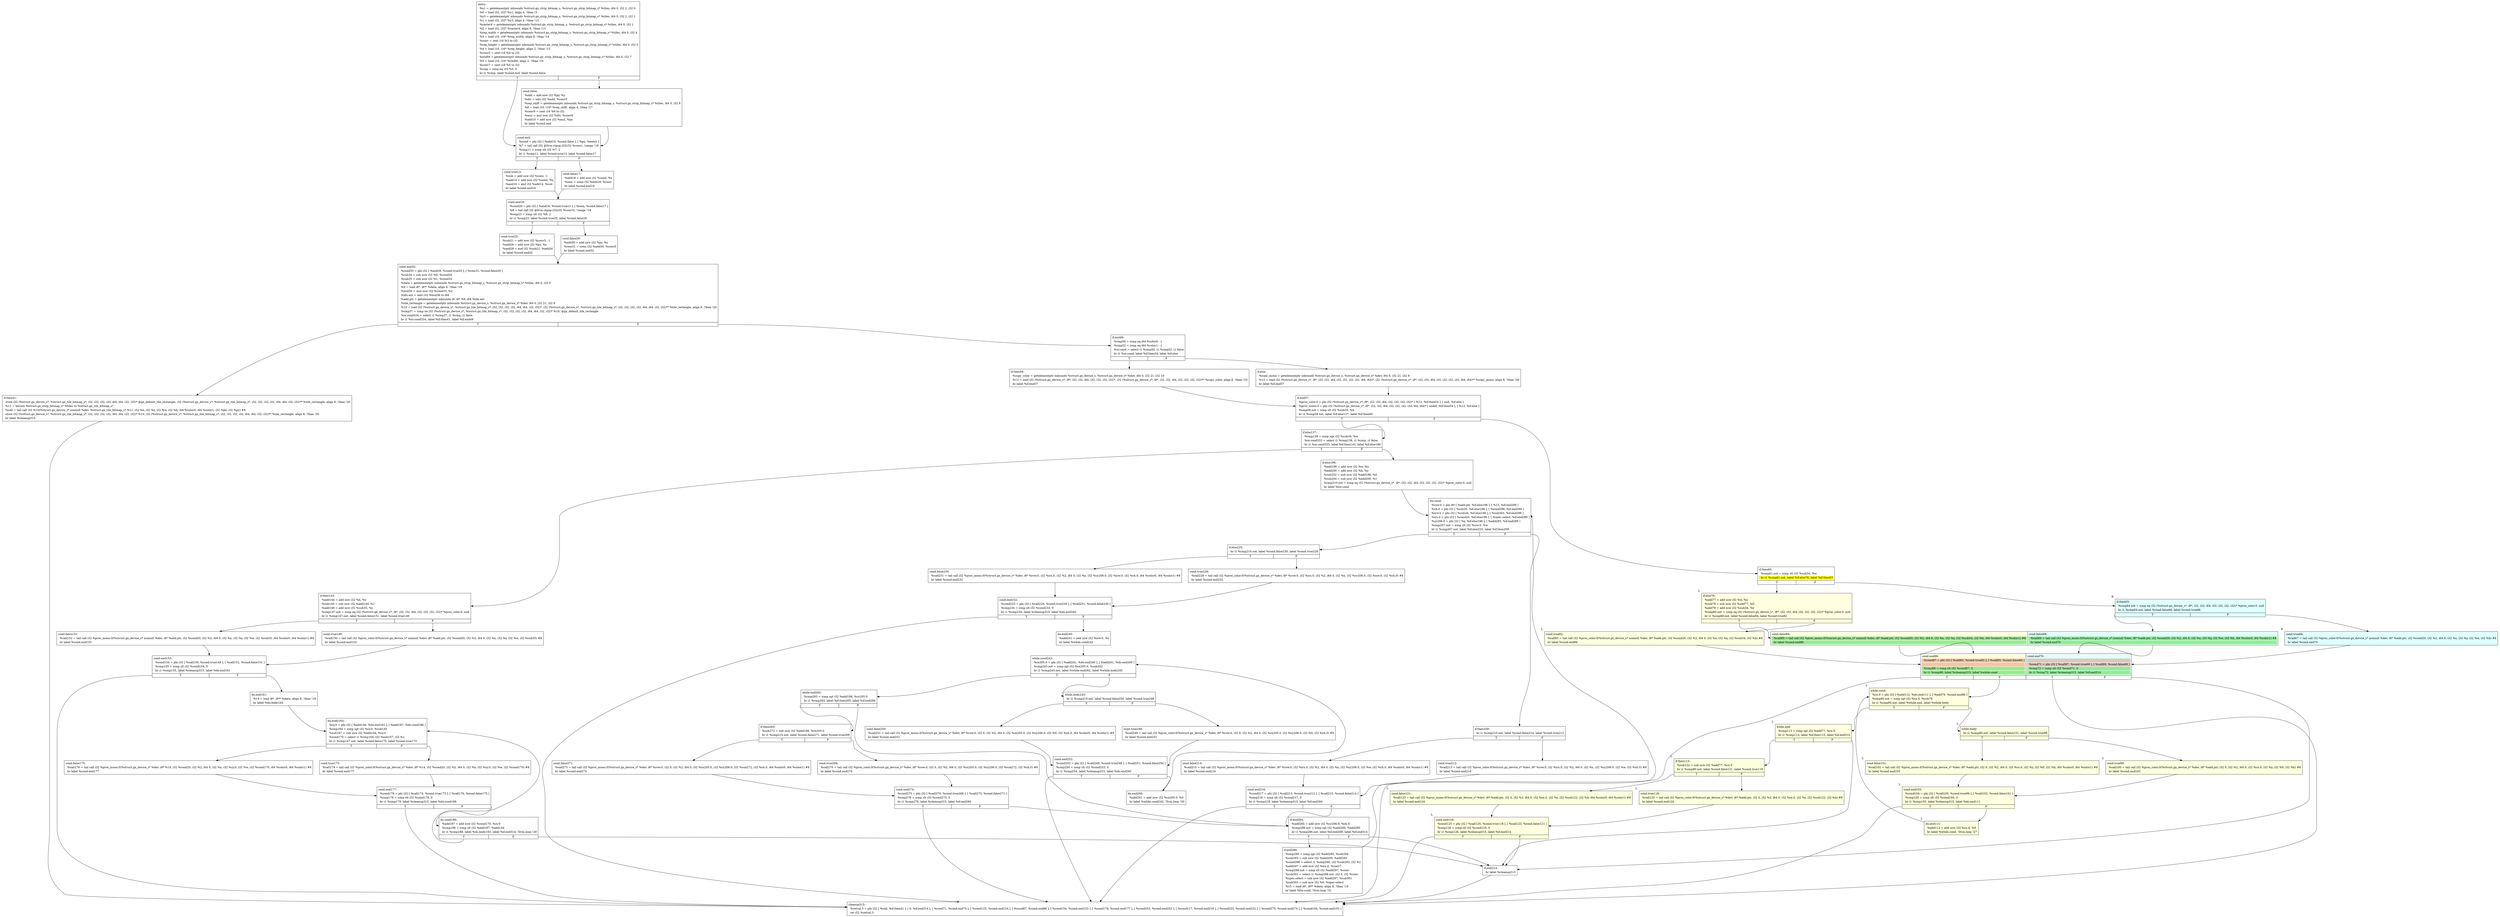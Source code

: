 digraph {
m_bb0 [shape = none, label  = <<table border="0" cellspacing="0">
<tr><td port="f1" border="1" colspan="2"><table bgcolor="LightYellow" border="0">
<tr><td align="left">cond.false84:</td></tr>
<tr><td bgcolor="lightgreen" align="left">  %call85 = tail call i32 %proc_mono.0(%struct.gx_device_s* nonnull %dev, i8* %add.ptr, i32 %cond20, i32 %2, i64 0, i32 %x, i32 %y, i32 %sub34, i32 %h, i64 %color0, i64 %color1) #8</td></tr>
<tr><td bgcolor="lightgreen" align="left">  br label %cond.end86</td></tr>
</table>
</td>
<td port="f2" border="1" colspan="2"><table bgcolor="LightCyan" border="0">
<tr><td align="left">cond.false68:</td></tr>
<tr><td bgcolor="lightgreen" align="left">  %call69 = tail call i32 %proc_mono.0(%struct.gx_device_s* nonnull %dev, i8* %add.ptr, i32 %cond20, i32 %2, i64 0, i32 %x, i32 %y, i32 %w, i32 %h, i64 %color0, i64 %color1) #8</td></tr>
<tr><td bgcolor="lightgreen" align="left">  br label %cond.end70</td></tr>
</table>
</td></tr>
</table>> ]
m_bb1 [shape = none, label  = <<table border="0" cellspacing="0">
<tr><td port="f1" border="1" colspan="2"><table bgcolor="LightYellow" border="0">
<tr><td align="left">cond.end86:</td></tr>
<tr><td bgcolor="#e8765c70" align="left">  %cond87 = phi i32 [ %call83, %cond.true82 ], [ %call85, %cond.false84 ]</td></tr>
<tr><td bgcolor="#e8765c70" align="left"> </td></tr>
<tr><td bgcolor="lightgreen" align="left">  %cmp88 = icmp slt i32 %cond87, 0</td></tr>
<tr><td bgcolor="lightgreen" align="left">  br i1 %cmp88, label %cleanup315, label %while.cond</td></tr>
</table>
</td>
<td port="f2" border="1" colspan="2"><table bgcolor="LightCyan" border="0">
<tr><td align="left">cond.end70:</td></tr>
<tr><td bgcolor="#e8765c70" align="left"> </td></tr>
<tr><td bgcolor="#e8765c70" align="left">  %cond71 = phi i32 [ %call67, %cond.true66 ], [ %call69, %cond.false68 ]</td></tr>
<tr><td bgcolor="lightgreen" align="left">  %cmp72 = icmp slt i32 %cond71, 0</td></tr>
<tr><td bgcolor="lightgreen" align="left">  br i1 %cmp72, label %cleanup315, label %if.end314</td></tr>
</table>
</td></tr>
<tr><td border="1" port="f1T">T</td><td border="1" port="f1F">F</td>
<td border="1" port="f2T">T</td><td border="1" port="f2F">F</td>
</tr>
</table>> ]
f_bb0 [shape = none, label  = <<table  border="0" cellspacing="0">
<tr><td port="f" border="1" colspan="2"><table border="0">
<tr><td align="left">entry:</td></tr>
<tr><td align="left">  %x1 = getelementptr inbounds %struct.gx_strip_bitmap_s, %struct.gx_strip_bitmap_s* %tiles, i64 0, i32 2, i32 0</td></tr>
<tr><td align="left">  %0 = load i32, i32* %x1, align 4, !tbaa !3</td></tr>
<tr><td align="left">  %y3 = getelementptr inbounds %struct.gx_strip_bitmap_s, %struct.gx_strip_bitmap_s* %tiles, i64 0, i32 2, i32 1</td></tr>
<tr><td align="left">  %1 = load i32, i32* %y3, align 4, !tbaa !12</td></tr>
<tr><td align="left">  %raster4 = getelementptr inbounds %struct.gx_strip_bitmap_s, %struct.gx_strip_bitmap_s* %tiles, i64 0, i32 1</td></tr>
<tr><td align="left">  %2 = load i32, i32* %raster4, align 8, !tbaa !13</td></tr>
<tr><td align="left">  %rep_width = getelementptr inbounds %struct.gx_strip_bitmap_s, %struct.gx_strip_bitmap_s* %tiles, i64 0, i32 4</td></tr>
<tr><td align="left">  %3 = load i16, i16* %rep_width, align 8, !tbaa !14</td></tr>
<tr><td align="left">  %conv = zext i16 %3 to i32</td></tr>
<tr><td align="left">  %rep_height = getelementptr inbounds %struct.gx_strip_bitmap_s, %struct.gx_strip_bitmap_s* %tiles, i64 0, i32 5</td></tr>
<tr><td align="left">  %4 = load i16, i16* %rep_height, align 2, !tbaa !15</td></tr>
<tr><td align="left">  %conv5 = zext i16 %4 to i32</td></tr>
<tr><td align="left">  %shift6 = getelementptr inbounds %struct.gx_strip_bitmap_s, %struct.gx_strip_bitmap_s* %tiles, i64 0, i32 7</td></tr>
<tr><td align="left">  %5 = load i16, i16* %shift6, align 2, !tbaa !16</td></tr>
<tr><td align="left">  %conv7 = zext i16 %5 to i32</td></tr>
<tr><td align="left">  %cmp = icmp eq i16 %5, 0</td></tr>
<tr><td align="left">  br i1 %cmp, label %cond.end, label %cond.false</td></tr>
</table>
</td></tr>
<tr><td border="1" port="fT">T</td><td border="1" port="fF">F</td></tr>
</table>> ]
f_bb1 [shape = none, label  = <<table  border="0" cellspacing="0">
<tr><td port="f" border="1"><table border="0">
<tr><td align="left">cond.false:</td></tr>
<tr><td align="left">  %add = add nsw i32 %py, %y</td></tr>
<tr><td align="left">  %div = sdiv i32 %add, %conv5</td></tr>
<tr><td align="left">  %rep_shift = getelementptr inbounds %struct.gx_strip_bitmap_s, %struct.gx_strip_bitmap_s* %tiles, i64 0, i32 6</td></tr>
<tr><td align="left">  %6 = load i16, i16* %rep_shift, align 4, !tbaa !17</td></tr>
<tr><td align="left">  %conv9 = zext i16 %6 to i32</td></tr>
<tr><td align="left">  %mul = mul nsw i32 %div, %conv9</td></tr>
<tr><td align="left">  %add10 = add nsw i32 %mul, %px</td></tr>
<tr><td align="left">  br label %cond.end</td></tr>
</table>
</td></tr>
</table>> ]
f_bb2 [shape = none, label  = <<table  border="0" cellspacing="0">
<tr><td port="f" border="1" colspan="2"><table border="0">
<tr><td align="left">cond.end:</td></tr>
<tr><td align="left">  %cond = phi i32 [ %add10, %cond.false ], [ %px, %entry ]</td></tr>
<tr><td align="left">  %7 = tail call i32 @llvm.ctpop.i32(i32 %conv), !range !18</td></tr>
<tr><td align="left">  %cmp11 = icmp ult i32 %7, 2</td></tr>
<tr><td align="left">  br i1 %cmp11, label %cond.true13, label %cond.false17</td></tr>
</table>
</td></tr>
<tr><td border="1" port="fT">T</td><td border="1" port="fF">F</td></tr>
</table>> ]
f_bb3 [shape = none, label  = <<table  border="0" cellspacing="0">
<tr><td port="f" border="1"><table border="0">
<tr><td align="left">cond.true13:</td></tr>
<tr><td align="left">  %sub = add nsw i32 %conv, -1</td></tr>
<tr><td align="left">  %add14 = add nsw i32 %cond, %x</td></tr>
<tr><td align="left">  %and16 = and i32 %add14, %sub</td></tr>
<tr><td align="left">  br label %cond.end19</td></tr>
</table>
</td></tr>
</table>> ]
f_bb4 [shape = none, label  = <<table  border="0" cellspacing="0">
<tr><td port="f" border="1"><table border="0">
<tr><td align="left">cond.false17:</td></tr>
<tr><td align="left">  %add18 = add nsw i32 %cond, %x</td></tr>
<tr><td align="left">  %rem = srem i32 %add18, %conv</td></tr>
<tr><td align="left">  br label %cond.end19</td></tr>
</table>
</td></tr>
</table>> ]
f_bb5 [shape = none, label  = <<table  border="0" cellspacing="0">
<tr><td port="f" border="1" colspan="2"><table border="0">
<tr><td align="left">cond.end19:</td></tr>
<tr><td align="left">  %cond20 = phi i32 [ %and16, %cond.true13 ], [ %rem, %cond.false17 ]</td></tr>
<tr><td align="left">  %8 = tail call i32 @llvm.ctpop.i32(i32 %conv5), !range !18</td></tr>
<tr><td align="left">  %cmp23 = icmp ult i32 %8, 2</td></tr>
<tr><td align="left">  br i1 %cmp23, label %cond.true25, label %cond.false29</td></tr>
</table>
</td></tr>
<tr><td border="1" port="fT">T</td><td border="1" port="fF">F</td></tr>
</table>> ]
f_bb6 [shape = none, label  = <<table  border="0" cellspacing="0">
<tr><td port="f" border="1"><table border="0">
<tr><td align="left">cond.true25:</td></tr>
<tr><td align="left">  %sub21 = add nsw i32 %conv5, -1</td></tr>
<tr><td align="left">  %add26 = add nsw i32 %py, %y</td></tr>
<tr><td align="left">  %and28 = and i32 %sub21, %add26</td></tr>
<tr><td align="left">  br label %cond.end32</td></tr>
</table>
</td></tr>
</table>> ]
f_bb7 [shape = none, label  = <<table  border="0" cellspacing="0">
<tr><td port="f" border="1"><table border="0">
<tr><td align="left">cond.false29:</td></tr>
<tr><td align="left">  %add30 = add nsw i32 %py, %y</td></tr>
<tr><td align="left">  %rem31 = srem i32 %add30, %conv5</td></tr>
<tr><td align="left">  br label %cond.end32</td></tr>
</table>
</td></tr>
</table>> ]
f_bb8 [shape = none, label  = <<table  border="0" cellspacing="0">
<tr><td port="f" border="1" colspan="2"><table border="0">
<tr><td align="left">cond.end32:</td></tr>
<tr><td align="left">  %cond33 = phi i32 [ %and28, %cond.true25 ], [ %rem31, %cond.false29 ]</td></tr>
<tr><td align="left">  %sub34 = sub nsw i32 %0, %cond20</td></tr>
<tr><td align="left">  %sub35 = sub nsw i32 %1, %cond33</td></tr>
<tr><td align="left">  %data = getelementptr inbounds %struct.gx_strip_bitmap_s, %struct.gx_strip_bitmap_s* %tiles, i64 0, i32 0</td></tr>
<tr><td align="left">  %9 = load i8*, i8** %data, align 8, !tbaa !19</td></tr>
<tr><td align="left">  %mul36 = mul nsw i32 %cond33, %2</td></tr>
<tr><td align="left">  %idx.ext = sext i32 %mul36 to i64</td></tr>
<tr><td align="left">  %add.ptr = getelementptr inbounds i8, i8* %9, i64 %idx.ext</td></tr>
<tr><td align="left">  %tile_rectangle = getelementptr inbounds %struct.gx_device_s, %struct.gx_device_s* %dev, i64 0, i32 21, i32 8</td></tr>
<tr><td align="left">  %10 = load i32 (%struct.gx_device_s*, %struct.gx_tile_bitmap_s*, i32, i32, i32, i32, i64, i64, i32, i32)*, i32 (%struct.gx_device_s*, %struct.gx_tile_bitmap_s*, i32, i32, i32, i32, i64, i64, i32, i32)** %tile_rectangle, align 8, !tbaa !20</td></tr>
<tr><td align="left">  %cmp37 = icmp ne i32 (%struct.gx_device_s*, %struct.gx_tile_bitmap_s*, i32, i32, i32, i32, i64, i64, i32, i32)* %10, @gx_default_tile_rectangle</td></tr>
<tr><td align="left">  %or.cond334 = select i1 %cmp37, i1 %cmp, i1 false</td></tr>
<tr><td align="left">  br i1 %or.cond334, label %if.then41, label %if.end49</td></tr>
</table>
</td></tr>
<tr><td border="1" port="fT">T</td><td border="1" port="fF">F</td></tr>
</table>> ]
f_bb9 [shape = none, label  = <<table  border="0" cellspacing="0">
<tr><td port="f" border="1"><table border="0">
<tr><td align="left">if.then41:</td></tr>
<tr><td align="left">  store i32 (%struct.gx_device_s*, %struct.gx_tile_bitmap_s*, i32, i32, i32, i32, i64, i64, i32, i32)* @gx_default_tile_rectangle, i32 (%struct.gx_device_s*, %struct.gx_tile_bitmap_s*, i32, i32, i32, i32, i64, i64, i32, i32)** %tile_rectangle, align 8, !tbaa !20</td></tr>
<tr><td align="left">  %11 = bitcast %struct.gx_strip_bitmap_s* %tiles to %struct.gx_tile_bitmap_s*</td></tr>
<tr><td align="left">  %call = tail call i32 %10(%struct.gx_device_s* nonnull %dev, %struct.gx_tile_bitmap_s* %11, i32 %x, i32 %y, i32 %w, i32 %h, i64 %color0, i64 %color1, i32 %px, i32 %py) #8</td></tr>
<tr><td align="left">  store i32 (%struct.gx_device_s*, %struct.gx_tile_bitmap_s*, i32, i32, i32, i32, i64, i64, i32, i32)* %10, i32 (%struct.gx_device_s*, %struct.gx_tile_bitmap_s*, i32, i32, i32, i32, i64, i64, i32, i32)** %tile_rectangle, align 8, !tbaa !20</td></tr>
<tr><td align="left">  br label %cleanup315</td></tr>
</table>
</td></tr>
</table>> ]
f_bb10 [shape = none, label  = <<table  border="0" cellspacing="0">
<tr><td port="f" border="1" colspan="2"><table border="0">
<tr><td align="left">if.end49:</td></tr>
<tr><td align="left">  %cmp50 = icmp eq i64 %color0, -1</td></tr>
<tr><td align="left">  %cmp52 = icmp eq i64 %color1, -1</td></tr>
<tr><td align="left">  %or.cond = select i1 %cmp50, i1 %cmp52, i1 false</td></tr>
<tr><td align="left">  br i1 %or.cond, label %if.then54, label %if.else</td></tr>
</table>
</td></tr>
<tr><td border="1" port="fT">T</td><td border="1" port="fF">F</td></tr>
</table>> ]
f_bb11 [shape = none, label  = <<table  border="0" cellspacing="0">
<tr><td port="f" border="1"><table border="0">
<tr><td align="left">if.then54:</td></tr>
<tr><td align="left">  %copy_color = getelementptr inbounds %struct.gx_device_s, %struct.gx_device_s* %dev, i64 0, i32 21, i32 10</td></tr>
<tr><td align="left">  %12 = load i32 (%struct.gx_device_s*, i8*, i32, i32, i64, i32, i32, i32, i32)*, i32 (%struct.gx_device_s*, i8*, i32, i32, i64, i32, i32, i32, i32)** %copy_color, align 8, !tbaa !25</td></tr>
<tr><td align="left">  br label %if.end57</td></tr>
</table>
</td></tr>
</table>> ]
f_bb12 [shape = none, label  = <<table  border="0" cellspacing="0">
<tr><td port="f" border="1"><table border="0">
<tr><td align="left">if.else:</td></tr>
<tr><td align="left">  %copy_mono = getelementptr inbounds %struct.gx_device_s, %struct.gx_device_s* %dev, i64 0, i32 21, i32 9</td></tr>
<tr><td align="left">  %13 = load i32 (%struct.gx_device_s*, i8*, i32, i32, i64, i32, i32, i32, i32, i64, i64)*, i32 (%struct.gx_device_s*, i8*, i32, i32, i64, i32, i32, i32, i32, i64, i64)** %copy_mono, align 8, !tbaa !26</td></tr>
<tr><td align="left">  br label %if.end57</td></tr>
</table>
</td></tr>
</table>> ]
f_bb13 [shape = none, label  = <<table  border="0" cellspacing="0">
<tr><td port="f" border="1" colspan="2"><table border="0">
<tr><td align="left">if.end57:</td></tr>
<tr><td align="left">  %proc_color.0 = phi i32 (%struct.gx_device_s*, i8*, i32, i32, i64, i32, i32, i32, i32)* [ %12, %if.then54 ], [ null, %if.else ]</td></tr>
<tr><td align="left">  %proc_mono.0 = phi i32 (%struct.gx_device_s*, i8*, i32, i32, i64, i32, i32, i32, i32, i64, i64)* [ undef, %if.then54 ], [ %13, %if.else ]</td></tr>
<tr><td align="left">  %cmp58.not = icmp slt i32 %sub35, %h</td></tr>
<tr><td align="left">  br i1 %cmp58.not, label %if.else137, label %if.then60</td></tr>
</table>
</td></tr>
<tr><td border="1" port="fT">T</td><td border="1" port="fF">F</td></tr>
</table>> ]
f_bb14 [shape = none, label  = <<table  border="0" cellspacing="0">
<tr><td port="f" border="1" colspan="2"><table border="0">
<tr><td align="left">if.then60:</td></tr>
<tr><td align="left">  %cmp61.not = icmp slt i32 %sub34, %w</td></tr>
<tr><td bgcolor="yellow" align="left">  br i1 %cmp61.not, label %if.else76, label %if.then63</td></tr>
</table>
</td></tr>
<tr><td border="1" port="fT">T</td><td border="1" port="fF">F</td></tr>
</table>> ]
f_bb15 [shape = none,  xlabel="R", label  = <<table  bgcolor="LightCyan"  border="0" cellspacing="0">
<tr><td port="f" border="1" colspan="2"><table border="0">
<tr><td align="left">if.then63:</td></tr>
<tr><td align="left">  %cmp64.not = icmp eq i32 (%struct.gx_device_s*, i8*, i32, i32, i64, i32, i32, i32, i32)* %proc_color.0, null</td></tr>
<tr><td align="left">  br i1 %cmp64.not, label %cond.false68, label %cond.true66</td></tr>
</table>
</td></tr>
<tr><td border="1" port="fT">T</td><td border="1" port="fF">F</td></tr>
</table>> ]
f_bb16 [shape = none,  xlabel="R", label  = <<table  bgcolor="LightCyan"  border="0" cellspacing="0">
<tr><td port="f" border="1"><table border="0">
<tr><td align="left">cond.true66:</td></tr>
<tr><td align="left">  %call67 = tail call i32 %proc_color.0(%struct.gx_device_s* nonnull %dev, i8* %add.ptr, i32 %cond20, i32 %2, i64 0, i32 %x, i32 %y, i32 %w, i32 %h) #8</td></tr>
<tr><td align="left">  br label %cond.end70</td></tr>
</table>
</td></tr>
</table>> ]
f_bb17 [shape = none,  xlabel="L", label  = <<table  bgcolor="LightYellow"  border="0" cellspacing="0">
<tr><td port="f" border="1" colspan="2"><table border="0">
<tr><td align="left">if.else76:</td></tr>
<tr><td align="left">  %add77 = add nsw i32 %w, %x</td></tr>
<tr><td align="left">  %sub78 = sub nsw i32 %add77, %0</td></tr>
<tr><td align="left">  %add79 = add nsw i32 %sub34, %x</td></tr>
<tr><td align="left">  %cmp80.not = icmp eq i32 (%struct.gx_device_s*, i8*, i32, i32, i64, i32, i32, i32, i32)* %proc_color.0, null</td></tr>
<tr><td align="left">  br i1 %cmp80.not, label %cond.false84, label %cond.true82</td></tr>
</table>
</td></tr>
<tr><td border="1" port="fT">T</td><td border="1" port="fF">F</td></tr>
</table>> ]
f_bb18 [shape = none,  xlabel="L", label  = <<table  bgcolor="LightYellow"  border="0" cellspacing="0">
<tr><td port="f" border="1"><table border="0">
<tr><td align="left">cond.true82:</td></tr>
<tr><td align="left">  %call83 = tail call i32 %proc_color.0(%struct.gx_device_s* nonnull %dev, i8* %add.ptr, i32 %cond20, i32 %2, i64 0, i32 %x, i32 %y, i32 %sub34, i32 %h) #8</td></tr>
<tr><td align="left">  br label %cond.end86</td></tr>
</table>
</td></tr>
</table>> ]
f_bb19 [shape = none,  xlabel="L", label  = <<table  bgcolor="LightYellow"  border="0" cellspacing="0">
<tr><td port="f" border="1" colspan="2"><table border="0">
<tr><td align="left">while.cond:</td></tr>
<tr><td align="left">  %cx.0 = phi i32 [ %add112, %do.end111 ], [ %add79, %cond.end86 ]</td></tr>
<tr><td align="left">  %cmp95.not = icmp sgt i32 %cx.0, %sub78</td></tr>
<tr><td align="left">  br i1 %cmp95.not, label %while.end, label %while.body</td></tr>
</table>
</td></tr>
<tr><td border="1" port="fT">T</td><td border="1" port="fF">F</td></tr>
</table>> ]
f_bb20 [shape = none,  xlabel="L", label  = <<table  bgcolor="LightYellow"  border="0" cellspacing="0">
<tr><td port="f" border="1" colspan="2"><table border="0">
<tr><td align="left">while.body:</td></tr>
<tr><td align="left">  br i1 %cmp80.not, label %cond.false101, label %cond.true99</td></tr>
</table>
</td></tr>
<tr><td border="1" port="fT">T</td><td border="1" port="fF">F</td></tr>
</table>> ]
f_bb21 [shape = none,  xlabel="L", label  = <<table  bgcolor="LightYellow"  border="0" cellspacing="0">
<tr><td port="f" border="1"><table border="0">
<tr><td align="left">cond.true99:</td></tr>
<tr><td align="left">  %call100 = tail call i32 %proc_color.0(%struct.gx_device_s* %dev, i8* %add.ptr, i32 0, i32 %2, i64 0, i32 %cx.0, i32 %y, i32 %0, i32 %h) #8</td></tr>
<tr><td align="left">  br label %cond.end103</td></tr>
</table>
</td></tr>
</table>> ]
f_bb22 [shape = none,  xlabel="L", label  = <<table  bgcolor="LightYellow"  border="0" cellspacing="0">
<tr><td port="f" border="1"><table border="0">
<tr><td align="left">cond.false101:</td></tr>
<tr><td align="left">  %call102 = tail call i32 %proc_mono.0(%struct.gx_device_s* %dev, i8* %add.ptr, i32 0, i32 %2, i64 0, i32 %cx.0, i32 %y, i32 %0, i32 %h, i64 %color0, i64 %color1) #8</td></tr>
<tr><td align="left">  br label %cond.end103</td></tr>
</table>
</td></tr>
</table>> ]
f_bb23 [shape = none,  xlabel="L", label  = <<table  bgcolor="LightYellow"  border="0" cellspacing="0">
<tr><td port="f" border="1" colspan="2"><table border="0">
<tr><td align="left">cond.end103:</td></tr>
<tr><td align="left">  %cond104 = phi i32 [ %call100, %cond.true99 ], [ %call102, %cond.false101 ]</td></tr>
<tr><td align="left">  %cmp105 = icmp slt i32 %cond104, 0</td></tr>
<tr><td align="left">  br i1 %cmp105, label %cleanup315, label %do.end111</td></tr>
</table>
</td></tr>
<tr><td border="1" port="fT">T</td><td border="1" port="fF">F</td></tr>
</table>> ]
f_bb24 [shape = none,  xlabel="L", label  = <<table  bgcolor="LightYellow"  border="0" cellspacing="0">
<tr><td port="f" border="1"><table border="0">
<tr><td align="left">do.end111:</td></tr>
<tr><td align="left">  %add112 = add nsw i32 %cx.0, %0</td></tr>
<tr><td align="left">  br label %while.cond, !llvm.loop !27</td></tr>
</table>
</td></tr>
</table>> ]
f_bb25 [shape = none,  xlabel="L", label  = <<table  bgcolor="LightYellow"  border="0" cellspacing="0">
<tr><td port="f" border="1" colspan="2"><table border="0">
<tr><td align="left">while.end:</td></tr>
<tr><td align="left">  %cmp113 = icmp sgt i32 %add77, %cx.0</td></tr>
<tr><td align="left">  br i1 %cmp113, label %if.then115, label %if.end314</td></tr>
</table>
</td></tr>
<tr><td border="1" port="fT">T</td><td border="1" port="fF">F</td></tr>
</table>> ]
f_bb26 [shape = none,  xlabel="L", label  = <<table  bgcolor="LightYellow"  border="0" cellspacing="0">
<tr><td port="f" border="1" colspan="2"><table border="0">
<tr><td align="left">if.then115:</td></tr>
<tr><td align="left">  %sub122 = sub nsw i32 %add77, %cx.0</td></tr>
<tr><td align="left">  br i1 %cmp80.not, label %cond.false121, label %cond.true118</td></tr>
</table>
</td></tr>
<tr><td border="1" port="fT">T</td><td border="1" port="fF">F</td></tr>
</table>> ]
f_bb27 [shape = none,  xlabel="L", label  = <<table  bgcolor="LightYellow"  border="0" cellspacing="0">
<tr><td port="f" border="1"><table border="0">
<tr><td align="left">cond.true118:</td></tr>
<tr><td align="left">  %call120 = tail call i32 %proc_color.0(%struct.gx_device_s* %dev, i8* %add.ptr, i32 0, i32 %2, i64 0, i32 %cx.0, i32 %y, i32 %sub122, i32 %h) #8</td></tr>
<tr><td align="left">  br label %cond.end124</td></tr>
</table>
</td></tr>
</table>> ]
f_bb28 [shape = none,  xlabel="L", label  = <<table  bgcolor="LightYellow"  border="0" cellspacing="0">
<tr><td port="f" border="1"><table border="0">
<tr><td align="left">cond.false121:</td></tr>
<tr><td align="left">  %call123 = tail call i32 %proc_mono.0(%struct.gx_device_s* %dev, i8* %add.ptr, i32 0, i32 %2, i64 0, i32 %cx.0, i32 %y, i32 %sub122, i32 %h, i64 %color0, i64 %color1) #8</td></tr>
<tr><td align="left">  br label %cond.end124</td></tr>
</table>
</td></tr>
</table>> ]
f_bb29 [shape = none,  xlabel="L", label  = <<table  bgcolor="LightYellow"  border="0" cellspacing="0">
<tr><td port="f" border="1" colspan="2"><table border="0">
<tr><td align="left">cond.end124:</td></tr>
<tr><td align="left">  %cond125 = phi i32 [ %call120, %cond.true118 ], [ %call123, %cond.false121 ]</td></tr>
<tr><td align="left">  %cmp126 = icmp slt i32 %cond125, 0</td></tr>
<tr><td align="left">  br i1 %cmp126, label %cleanup315, label %if.end314</td></tr>
</table>
</td></tr>
<tr><td border="1" port="fT">T</td><td border="1" port="fF">F</td></tr>
</table>> ]
f_bb30 [shape = none, label  = <<table  border="0" cellspacing="0">
<tr><td port="f" border="1" colspan="2"><table border="0">
<tr><td align="left">if.else137:</td></tr>
<tr><td align="left">  %cmp138 = icmp sge i32 %sub34, %w</td></tr>
<tr><td align="left">  %or.cond333 = select i1 %cmp138, i1 %cmp, i1 false</td></tr>
<tr><td align="left">  br i1 %or.cond333, label %if.then143, label %if.else196</td></tr>
</table>
</td></tr>
<tr><td border="1" port="fT">T</td><td border="1" port="fF">F</td></tr>
</table>> ]
f_bb31 [shape = none, label  = <<table  border="0" cellspacing="0">
<tr><td port="f" border="1" colspan="2"><table border="0">
<tr><td align="left">if.then143:</td></tr>
<tr><td align="left">  %add144 = add nsw i32 %h, %y</td></tr>
<tr><td align="left">  %sub145 = sub nsw i32 %add144, %1</td></tr>
<tr><td align="left">  %add146 = add nsw i32 %sub35, %y</td></tr>
<tr><td align="left">  %cmp147.not = icmp eq i32 (%struct.gx_device_s*, i8*, i32, i32, i64, i32, i32, i32, i32)* %proc_color.0, null</td></tr>
<tr><td align="left">  br i1 %cmp147.not, label %cond.false151, label %cond.true149</td></tr>
</table>
</td></tr>
<tr><td border="1" port="fT">T</td><td border="1" port="fF">F</td></tr>
</table>> ]
f_bb32 [shape = none, label  = <<table  border="0" cellspacing="0">
<tr><td port="f" border="1"><table border="0">
<tr><td align="left">cond.true149:</td></tr>
<tr><td align="left">  %call150 = tail call i32 %proc_color.0(%struct.gx_device_s* nonnull %dev, i8* %add.ptr, i32 %cond20, i32 %2, i64 0, i32 %x, i32 %y, i32 %w, i32 %sub35) #8</td></tr>
<tr><td align="left">  br label %cond.end153</td></tr>
</table>
</td></tr>
</table>> ]
f_bb33 [shape = none, label  = <<table  border="0" cellspacing="0">
<tr><td port="f" border="1"><table border="0">
<tr><td align="left">cond.false151:</td></tr>
<tr><td align="left">  %call152 = tail call i32 %proc_mono.0(%struct.gx_device_s* nonnull %dev, i8* %add.ptr, i32 %cond20, i32 %2, i64 0, i32 %x, i32 %y, i32 %w, i32 %sub35, i64 %color0, i64 %color1) #8</td></tr>
<tr><td align="left">  br label %cond.end153</td></tr>
</table>
</td></tr>
</table>> ]
f_bb34 [shape = none, label  = <<table  border="0" cellspacing="0">
<tr><td port="f" border="1" colspan="2"><table border="0">
<tr><td align="left">cond.end153:</td></tr>
<tr><td align="left">  %cond154 = phi i32 [ %call150, %cond.true149 ], [ %call152, %cond.false151 ]</td></tr>
<tr><td align="left">  %cmp155 = icmp slt i32 %cond154, 0</td></tr>
<tr><td align="left">  br i1 %cmp155, label %cleanup315, label %do.end161</td></tr>
</table>
</td></tr>
<tr><td border="1" port="fT">T</td><td border="1" port="fF">F</td></tr>
</table>> ]
f_bb35 [shape = none, label  = <<table  border="0" cellspacing="0">
<tr><td port="f" border="1"><table border="0">
<tr><td align="left">do.end161:</td></tr>
<tr><td align="left">  %14 = load i8*, i8** %data, align 8, !tbaa !19</td></tr>
<tr><td align="left">  br label %do.body163</td></tr>
</table>
</td></tr>
</table>> ]
f_bb36 [shape = none, label  = <<table  border="0" cellspacing="0">
<tr><td port="f" border="1" colspan="2"><table border="0">
<tr><td align="left">do.body163:</td></tr>
<tr><td align="left">  %cy.0 = phi i32 [ %add146, %do.end161 ], [ %add187, %do.cond186 ]</td></tr>
<tr><td align="left">  %cmp164 = icmp sgt i32 %cy.0, %sub145</td></tr>
<tr><td align="left">  %sub167 = sub nsw i32 %add144, %cy.0</td></tr>
<tr><td align="left">  %cond170 = select i1 %cmp164, i32 %sub167, i32 %1</td></tr>
<tr><td align="left">  br i1 %cmp147.not, label %cond.false175, label %cond.true173</td></tr>
</table>
</td></tr>
<tr><td border="1" port="fT">T</td><td border="1" port="fF">F</td></tr>
</table>> ]
f_bb37 [shape = none, label  = <<table  border="0" cellspacing="0">
<tr><td port="f" border="1"><table border="0">
<tr><td align="left">cond.true173:</td></tr>
<tr><td align="left">  %call174 = tail call i32 %proc_color.0(%struct.gx_device_s* %dev, i8* %14, i32 %cond20, i32 %2, i64 0, i32 %x, i32 %cy.0, i32 %w, i32 %cond170) #8</td></tr>
<tr><td align="left">  br label %cond.end177</td></tr>
</table>
</td></tr>
</table>> ]
f_bb38 [shape = none, label  = <<table  border="0" cellspacing="0">
<tr><td port="f" border="1"><table border="0">
<tr><td align="left">cond.false175:</td></tr>
<tr><td align="left">  %call176 = tail call i32 %proc_mono.0(%struct.gx_device_s* %dev, i8* %14, i32 %cond20, i32 %2, i64 0, i32 %x, i32 %cy.0, i32 %w, i32 %cond170, i64 %color0, i64 %color1) #8</td></tr>
<tr><td align="left">  br label %cond.end177</td></tr>
</table>
</td></tr>
</table>> ]
f_bb39 [shape = none, label  = <<table  border="0" cellspacing="0">
<tr><td port="f" border="1" colspan="2"><table border="0">
<tr><td align="left">cond.end177:</td></tr>
<tr><td align="left">  %cond178 = phi i32 [ %call174, %cond.true173 ], [ %call176, %cond.false175 ]</td></tr>
<tr><td align="left">  %cmp179 = icmp slt i32 %cond178, 0</td></tr>
<tr><td align="left">  br i1 %cmp179, label %cleanup315, label %do.cond186</td></tr>
</table>
</td></tr>
<tr><td border="1" port="fT">T</td><td border="1" port="fF">F</td></tr>
</table>> ]
f_bb40 [shape = none, label  = <<table  border="0" cellspacing="0">
<tr><td port="f" border="1" colspan="2"><table border="0">
<tr><td align="left">do.cond186:</td></tr>
<tr><td align="left">  %add187 = add nsw i32 %cond170, %cy.0</td></tr>
<tr><td align="left">  %cmp188 = icmp slt i32 %add187, %add144</td></tr>
<tr><td align="left">  br i1 %cmp188, label %do.body163, label %if.end314, !llvm.loop !29</td></tr>
</table>
</td></tr>
<tr><td border="1" port="fT">T</td><td border="1" port="fF">F</td></tr>
</table>> ]
f_bb41 [shape = none, label  = <<table  border="0" cellspacing="0">
<tr><td port="f" border="1"><table border="0">
<tr><td align="left">if.else196:</td></tr>
<tr><td align="left">  %add198 = add nsw i32 %w, %x</td></tr>
<tr><td align="left">  %add200 = add nsw i32 %h, %y</td></tr>
<tr><td align="left">  %sub202 = sub nsw i32 %add198, %0</td></tr>
<tr><td align="left">  %sub204 = sub nsw i32 %add200, %1</td></tr>
<tr><td align="left">  %cmp210.not = icmp eq i32 (%struct.gx_device_s*, i8*, i32, i32, i64, i32, i32, i32, i32)* %proc_color.0, null</td></tr>
<tr><td align="left">  br label %for.cond</td></tr>
</table>
</td></tr>
</table>> ]
f_bb42 [shape = none, label  = <<table  border="0" cellspacing="0">
<tr><td port="f" border="1" colspan="2"><table border="0">
<tr><td align="left">for.cond:</td></tr>
<tr><td align="left">  %row.0 = phi i8* [ %add.ptr, %if.else196 ], [ %15, %if.end289 ]</td></tr>
<tr><td align="left">  %ch.0 = phi i32 [ %sub35, %if.else196 ], [ %cond296, %if.end289 ]</td></tr>
<tr><td align="left">  %icw.0 = phi i32 [ %sub34, %if.else196 ], [ %sub303, %if.end289 ]</td></tr>
<tr><td align="left">  %irx.0 = phi i32 [ %cond20, %if.else196 ], [ %spec.select, %if.end289 ]</td></tr>
<tr><td align="left">  %cy206.0 = phi i32 [ %y, %if.else196 ], [ %add285, %if.end289 ]</td></tr>
<tr><td align="left">  %cmp207.not = icmp slt i32 %icw.0, %w</td></tr>
<tr><td align="left">  br i1 %cmp207.not, label %if.else225, label %if.then209</td></tr>
</table>
</td></tr>
<tr><td border="1" port="fT">T</td><td border="1" port="fF">F</td></tr>
</table>> ]
f_bb43 [shape = none, label  = <<table  border="0" cellspacing="0">
<tr><td port="f" border="1" colspan="2"><table border="0">
<tr><td align="left">if.then209:</td></tr>
<tr><td align="left">  br i1 %cmp210.not, label %cond.false214, label %cond.true212</td></tr>
</table>
</td></tr>
<tr><td border="1" port="fT">T</td><td border="1" port="fF">F</td></tr>
</table>> ]
f_bb44 [shape = none, label  = <<table  border="0" cellspacing="0">
<tr><td port="f" border="1"><table border="0">
<tr><td align="left">cond.true212:</td></tr>
<tr><td align="left">  %call213 = tail call i32 %proc_color.0(%struct.gx_device_s* %dev, i8* %row.0, i32 %irx.0, i32 %2, i64 0, i32 %x, i32 %cy206.0, i32 %w, i32 %ch.0) #8</td></tr>
<tr><td align="left">  br label %cond.end216</td></tr>
</table>
</td></tr>
</table>> ]
f_bb45 [shape = none, label  = <<table  border="0" cellspacing="0">
<tr><td port="f" border="1"><table border="0">
<tr><td align="left">cond.false214:</td></tr>
<tr><td align="left">  %call215 = tail call i32 %proc_mono.0(%struct.gx_device_s* %dev, i8* %row.0, i32 %irx.0, i32 %2, i64 0, i32 %x, i32 %cy206.0, i32 %w, i32 %ch.0, i64 %color0, i64 %color1) #8</td></tr>
<tr><td align="left">  br label %cond.end216</td></tr>
</table>
</td></tr>
</table>> ]
f_bb46 [shape = none, label  = <<table  border="0" cellspacing="0">
<tr><td port="f" border="1" colspan="2"><table border="0">
<tr><td align="left">cond.end216:</td></tr>
<tr><td align="left">  %cond217 = phi i32 [ %call213, %cond.true212 ], [ %call215, %cond.false214 ]</td></tr>
<tr><td align="left">  %cmp218 = icmp slt i32 %cond217, 0</td></tr>
<tr><td align="left">  br i1 %cmp218, label %cleanup315, label %if.end284</td></tr>
</table>
</td></tr>
<tr><td border="1" port="fT">T</td><td border="1" port="fF">F</td></tr>
</table>> ]
f_bb47 [shape = none, label  = <<table  border="0" cellspacing="0">
<tr><td port="f" border="1" colspan="2"><table border="0">
<tr><td align="left">if.else225:</td></tr>
<tr><td align="left">  br i1 %cmp210.not, label %cond.false230, label %cond.true228</td></tr>
</table>
</td></tr>
<tr><td border="1" port="fT">T</td><td border="1" port="fF">F</td></tr>
</table>> ]
f_bb48 [shape = none, label  = <<table  border="0" cellspacing="0">
<tr><td port="f" border="1"><table border="0">
<tr><td align="left">cond.true228:</td></tr>
<tr><td align="left">  %call229 = tail call i32 %proc_color.0(%struct.gx_device_s* %dev, i8* %row.0, i32 %irx.0, i32 %2, i64 0, i32 %x, i32 %cy206.0, i32 %icw.0, i32 %ch.0) #8</td></tr>
<tr><td align="left">  br label %cond.end232</td></tr>
</table>
</td></tr>
</table>> ]
f_bb49 [shape = none, label  = <<table  border="0" cellspacing="0">
<tr><td port="f" border="1"><table border="0">
<tr><td align="left">cond.false230:</td></tr>
<tr><td align="left">  %call231 = tail call i32 %proc_mono.0(%struct.gx_device_s* %dev, i8* %row.0, i32 %irx.0, i32 %2, i64 0, i32 %x, i32 %cy206.0, i32 %icw.0, i32 %ch.0, i64 %color0, i64 %color1) #8</td></tr>
<tr><td align="left">  br label %cond.end232</td></tr>
</table>
</td></tr>
</table>> ]
f_bb50 [shape = none, label  = <<table  border="0" cellspacing="0">
<tr><td port="f" border="1" colspan="2"><table border="0">
<tr><td align="left">cond.end232:</td></tr>
<tr><td align="left">  %cond233 = phi i32 [ %call229, %cond.true228 ], [ %call231, %cond.false230 ]</td></tr>
<tr><td align="left">  %cmp234 = icmp slt i32 %cond233, 0</td></tr>
<tr><td align="left">  br i1 %cmp234, label %cleanup315, label %do.end240</td></tr>
</table>
</td></tr>
<tr><td border="1" port="fT">T</td><td border="1" port="fF">F</td></tr>
</table>> ]
f_bb51 [shape = none, label  = <<table  border="0" cellspacing="0">
<tr><td port="f" border="1"><table border="0">
<tr><td align="left">do.end240:</td></tr>
<tr><td align="left">  %add241 = add nsw i32 %icw.0, %x</td></tr>
<tr><td align="left">  br label %while.cond242</td></tr>
</table>
</td></tr>
</table>> ]
f_bb52 [shape = none, label  = <<table  border="0" cellspacing="0">
<tr><td port="f" border="1" colspan="2"><table border="0">
<tr><td align="left">while.cond242:</td></tr>
<tr><td align="left">  %cx205.0 = phi i32 [ %add241, %do.end240 ], [ %add261, %do.end260 ]</td></tr>
<tr><td align="left">  %cmp243.not = icmp sgt i32 %cx205.0, %sub202</td></tr>
<tr><td align="left">  br i1 %cmp243.not, label %while.end262, label %while.body245</td></tr>
</table>
</td></tr>
<tr><td border="1" port="fT">T</td><td border="1" port="fF">F</td></tr>
</table>> ]
f_bb53 [shape = none, label  = <<table  border="0" cellspacing="0">
<tr><td port="f" border="1" colspan="2"><table border="0">
<tr><td align="left">while.body245:</td></tr>
<tr><td align="left">  br i1 %cmp210.not, label %cond.false250, label %cond.true248</td></tr>
</table>
</td></tr>
<tr><td border="1" port="fT">T</td><td border="1" port="fF">F</td></tr>
</table>> ]
f_bb54 [shape = none, label  = <<table  border="0" cellspacing="0">
<tr><td port="f" border="1"><table border="0">
<tr><td align="left">cond.true248:</td></tr>
<tr><td align="left">  %call249 = tail call i32 %proc_color.0(%struct.gx_device_s* %dev, i8* %row.0, i32 0, i32 %2, i64 0, i32 %cx205.0, i32 %cy206.0, i32 %0, i32 %ch.0) #8</td></tr>
<tr><td align="left">  br label %cond.end252</td></tr>
</table>
</td></tr>
</table>> ]
f_bb55 [shape = none, label  = <<table  border="0" cellspacing="0">
<tr><td port="f" border="1"><table border="0">
<tr><td align="left">cond.false250:</td></tr>
<tr><td align="left">  %call251 = tail call i32 %proc_mono.0(%struct.gx_device_s* %dev, i8* %row.0, i32 0, i32 %2, i64 0, i32 %cx205.0, i32 %cy206.0, i32 %0, i32 %ch.0, i64 %color0, i64 %color1) #8</td></tr>
<tr><td align="left">  br label %cond.end252</td></tr>
</table>
</td></tr>
</table>> ]
f_bb56 [shape = none, label  = <<table  border="0" cellspacing="0">
<tr><td port="f" border="1" colspan="2"><table border="0">
<tr><td align="left">cond.end252:</td></tr>
<tr><td align="left">  %cond253 = phi i32 [ %call249, %cond.true248 ], [ %call251, %cond.false250 ]</td></tr>
<tr><td align="left">  %cmp254 = icmp slt i32 %cond253, 0</td></tr>
<tr><td align="left">  br i1 %cmp254, label %cleanup315, label %do.end260</td></tr>
</table>
</td></tr>
<tr><td border="1" port="fT">T</td><td border="1" port="fF">F</td></tr>
</table>> ]
f_bb57 [shape = none, label  = <<table  border="0" cellspacing="0">
<tr><td port="f" border="1"><table border="0">
<tr><td align="left">do.end260:</td></tr>
<tr><td align="left">  %add261 = add nsw i32 %cx205.0, %0</td></tr>
<tr><td align="left">  br label %while.cond242, !llvm.loop !30</td></tr>
</table>
</td></tr>
</table>> ]
f_bb58 [shape = none, label  = <<table  border="0" cellspacing="0">
<tr><td port="f" border="1" colspan="2"><table border="0">
<tr><td align="left">while.end262:</td></tr>
<tr><td align="left">  %cmp263 = icmp sgt i32 %add198, %cx205.0</td></tr>
<tr><td align="left">  br i1 %cmp263, label %if.then265, label %if.end284</td></tr>
</table>
</td></tr>
<tr><td border="1" port="fT">T</td><td border="1" port="fF">F</td></tr>
</table>> ]
f_bb59 [shape = none, label  = <<table  border="0" cellspacing="0">
<tr><td port="f" border="1" colspan="2"><table border="0">
<tr><td align="left">if.then265:</td></tr>
<tr><td align="left">  %sub272 = sub nsw i32 %add198, %cx205.0</td></tr>
<tr><td align="left">  br i1 %cmp210.not, label %cond.false271, label %cond.true268</td></tr>
</table>
</td></tr>
<tr><td border="1" port="fT">T</td><td border="1" port="fF">F</td></tr>
</table>> ]
f_bb60 [shape = none, label  = <<table  border="0" cellspacing="0">
<tr><td port="f" border="1"><table border="0">
<tr><td align="left">cond.true268:</td></tr>
<tr><td align="left">  %call270 = tail call i32 %proc_color.0(%struct.gx_device_s* %dev, i8* %row.0, i32 0, i32 %2, i64 0, i32 %cx205.0, i32 %cy206.0, i32 %sub272, i32 %ch.0) #8</td></tr>
<tr><td align="left">  br label %cond.end274</td></tr>
</table>
</td></tr>
</table>> ]
f_bb61 [shape = none, label  = <<table  border="0" cellspacing="0">
<tr><td port="f" border="1"><table border="0">
<tr><td align="left">cond.false271:</td></tr>
<tr><td align="left">  %call273 = tail call i32 %proc_mono.0(%struct.gx_device_s* %dev, i8* %row.0, i32 0, i32 %2, i64 0, i32 %cx205.0, i32 %cy206.0, i32 %sub272, i32 %ch.0, i64 %color0, i64 %color1) #8</td></tr>
<tr><td align="left">  br label %cond.end274</td></tr>
</table>
</td></tr>
</table>> ]
f_bb62 [shape = none, label  = <<table  border="0" cellspacing="0">
<tr><td port="f" border="1" colspan="2"><table border="0">
<tr><td align="left">cond.end274:</td></tr>
<tr><td align="left">  %cond275 = phi i32 [ %call270, %cond.true268 ], [ %call273, %cond.false271 ]</td></tr>
<tr><td align="left">  %cmp276 = icmp slt i32 %cond275, 0</td></tr>
<tr><td align="left">  br i1 %cmp276, label %cleanup315, label %if.end284</td></tr>
</table>
</td></tr>
<tr><td border="1" port="fT">T</td><td border="1" port="fF">F</td></tr>
</table>> ]
f_bb63 [shape = none, label  = <<table  border="0" cellspacing="0">
<tr><td port="f" border="1" colspan="2"><table border="0">
<tr><td align="left">if.end284:</td></tr>
<tr><td align="left">  %add285 = add nsw i32 %cy206.0, %ch.0</td></tr>
<tr><td align="left">  %cmp286.not = icmp sgt i32 %add200, %add285</td></tr>
<tr><td align="left">  br i1 %cmp286.not, label %if.end289, label %if.end314</td></tr>
</table>
</td></tr>
<tr><td border="1" port="fT">T</td><td border="1" port="fF">F</td></tr>
</table>> ]
f_bb64 [shape = none, label  = <<table  border="0" cellspacing="0">
<tr><td port="f" border="1"><table border="0">
<tr><td align="left">if.end289:</td></tr>
<tr><td align="left">  %cmp290 = icmp sgt i32 %add285, %sub204</td></tr>
<tr><td align="left">  %sub293 = sub nsw i32 %add200, %add285</td></tr>
<tr><td align="left">  %cond296 = select i1 %cmp290, i32 %sub293, i32 %1</td></tr>
<tr><td align="left">  %add297 = add nsw i32 %irx.0, %conv7</td></tr>
<tr><td align="left">  %cmp298.not = icmp slt i32 %add297, %conv</td></tr>
<tr><td align="left">  %sub301 = select i1 %cmp298.not, i32 0, i32 %conv</td></tr>
<tr><td align="left">  %spec.select = sub nsw i32 %add297, %sub301</td></tr>
<tr><td align="left">  %sub303 = sub nsw i32 %0, %spec.select</td></tr>
<tr><td align="left">  %15 = load i8*, i8** %data, align 8, !tbaa !19</td></tr>
<tr><td align="left">  br label %for.cond, !llvm.loop !31</td></tr>
</table>
</td></tr>
</table>> ]
f_bb65 [shape = none, label  = <<table  border="0" cellspacing="0">
<tr><td port="f" border="1"><table border="0">
<tr><td align="left">if.end314:</td></tr>
<tr><td align="left">  br label %cleanup315</td></tr>
</table>
</td></tr>
</table>> ]
f_bb66 [shape = none, label  = <<table  border="0" cellspacing="0">
<tr><td port="f" border="1"><table border="0">
<tr><td align="left">cleanup315:</td></tr>
<tr><td align="left">  %retval.3 = phi i32 [ %call, %if.then41 ], [ 0, %if.end314 ], [ %cond71, %cond.end70 ], [ %cond125, %cond.end124 ], [ %cond87, %cond.end86 ], [ %cond154, %cond.end153 ], [ %cond178, %cond.end177 ], [ %cond253, %cond.end252 ], [ %cond217, %cond.end216 ], [ %cond233, %cond.end232 ], [ %cond275, %cond.end274 ], [ %cond104, %cond.end103 ]</td></tr>
<tr><td align="left">  ret i32 %retval.3</td></tr>
</table>
</td></tr>
</table>> ]
f_bb0:fT -> f_bb2:f
f_bb0:fF -> f_bb1:f
f_bb1:f -> f_bb2:f
f_bb2:fT -> f_bb3:f
f_bb2:fF -> f_bb4:f
f_bb3:f -> f_bb5:f
f_bb4:f -> f_bb5:f
f_bb5:fT -> f_bb6:f
f_bb5:fF -> f_bb7:f
f_bb6:f -> f_bb8:f
f_bb7:f -> f_bb8:f
f_bb8:fT -> f_bb9:f
f_bb8:fF -> f_bb10:f
f_bb9:f -> f_bb66:f
f_bb10:fT -> f_bb11:f
f_bb10:fF -> f_bb12:f
f_bb11:f -> f_bb13:f
f_bb12:f -> f_bb13:f
f_bb13:fT -> f_bb30:f
f_bb13:fF -> f_bb14:f
f_bb14:fT -> f_bb17:f
f_bb14:fF -> f_bb15:f
f_bb15:fT -> m_bb0:f2
f_bb15:fF -> f_bb16:f
f_bb16:f -> m_bb1:f2
m_bb0:f2 -> m_bb1:f2
m_bb1:f2T -> f_bb66:f
m_bb1:f2F -> f_bb65:f
f_bb17:fT -> m_bb0:f1
f_bb17:fF -> f_bb18:f
f_bb18:f -> m_bb1:f1
m_bb0:f1 -> m_bb1:f1
m_bb1:f1T -> f_bb66:f
m_bb1:f1F -> f_bb19:f
f_bb19:fT -> f_bb25:f
f_bb19:fF -> f_bb20:f
f_bb20:fT -> f_bb22:f
f_bb20:fF -> f_bb21:f
f_bb21:f -> f_bb23:f
f_bb22:f -> f_bb23:f
f_bb23:fT -> f_bb66:f
f_bb23:fF -> f_bb24:f
f_bb24:f -> f_bb19:f
f_bb25:fT -> f_bb26:f
f_bb25:fF -> f_bb65:f
f_bb26:fT -> f_bb28:f
f_bb26:fF -> f_bb27:f
f_bb27:f -> f_bb29:f
f_bb28:f -> f_bb29:f
f_bb29:fT -> f_bb66:f
f_bb29:fF -> f_bb65:f
f_bb30:fT -> f_bb31:f
f_bb30:fF -> f_bb41:f
f_bb31:fT -> f_bb33:f
f_bb31:fF -> f_bb32:f
f_bb32:f -> f_bb34:f
f_bb33:f -> f_bb34:f
f_bb34:fT -> f_bb66:f
f_bb34:fF -> f_bb35:f
f_bb35:f -> f_bb36:f
f_bb36:fT -> f_bb38:f
f_bb36:fF -> f_bb37:f
f_bb37:f -> f_bb39:f
f_bb38:f -> f_bb39:f
f_bb39:fT -> f_bb66:f
f_bb39:fF -> f_bb40:f
f_bb40:fT -> f_bb36:f
f_bb40:fF -> f_bb65:f
f_bb41:f -> f_bb42:f
f_bb42:fT -> f_bb47:f
f_bb42:fF -> f_bb43:f
f_bb43:fT -> f_bb45:f
f_bb43:fF -> f_bb44:f
f_bb44:f -> f_bb46:f
f_bb45:f -> f_bb46:f
f_bb46:fT -> f_bb66:f
f_bb46:fF -> f_bb63:f
f_bb47:fT -> f_bb49:f
f_bb47:fF -> f_bb48:f
f_bb48:f -> f_bb50:f
f_bb49:f -> f_bb50:f
f_bb50:fT -> f_bb66:f
f_bb50:fF -> f_bb51:f
f_bb51:f -> f_bb52:f
f_bb52:fT -> f_bb58:f
f_bb52:fF -> f_bb53:f
f_bb53:fT -> f_bb55:f
f_bb53:fF -> f_bb54:f
f_bb54:f -> f_bb56:f
f_bb55:f -> f_bb56:f
f_bb56:fT -> f_bb66:f
f_bb56:fF -> f_bb57:f
f_bb57:f -> f_bb52:f
f_bb58:fT -> f_bb59:f
f_bb58:fF -> f_bb63:f
f_bb59:fT -> f_bb61:f
f_bb59:fF -> f_bb60:f
f_bb60:f -> f_bb62:f
f_bb61:f -> f_bb62:f
f_bb62:fT -> f_bb66:f
f_bb62:fF -> f_bb63:f
f_bb63:fT -> f_bb64:f
f_bb63:fF -> f_bb65:f
f_bb64:f -> f_bb42:f
f_bb65:f -> f_bb66:f
}

